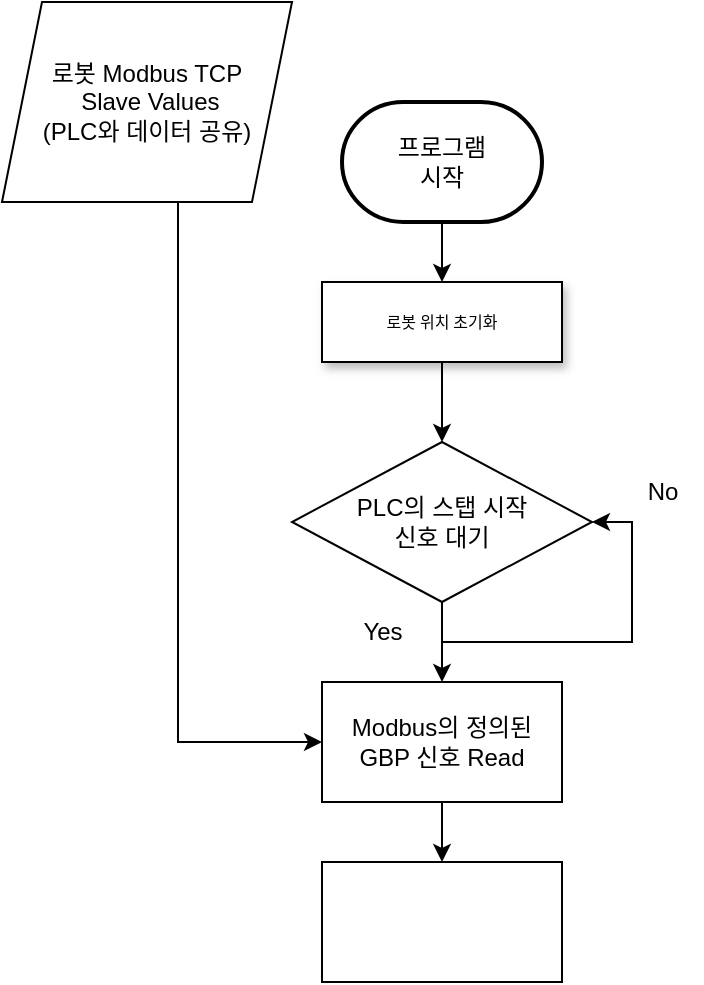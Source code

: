 <mxfile version="21.7.2" type="github">
  <diagram name="Page-1" id="edf60f1a-56cd-e834-aa8a-f176f3a09ee4">
    <mxGraphModel dx="1434" dy="750" grid="1" gridSize="10" guides="1" tooltips="1" connect="1" arrows="1" fold="1" page="1" pageScale="1" pageWidth="1100" pageHeight="850" background="none" math="0" shadow="0">
      <root>
        <mxCell id="0" />
        <mxCell id="1" parent="0" />
        <mxCell id="Onwb_rKvrAMNe6CG3988-57" style="edgeStyle=orthogonalEdgeStyle;rounded=0;orthogonalLoop=1;jettySize=auto;html=1;exitX=0.5;exitY=1;exitDx=0;exitDy=0;exitPerimeter=0;entryX=0.5;entryY=0;entryDx=0;entryDy=0;" edge="1" parent="1" source="Onwb_rKvrAMNe6CG3988-2" target="Onwb_rKvrAMNe6CG3988-49">
          <mxGeometry relative="1" as="geometry" />
        </mxCell>
        <mxCell id="Onwb_rKvrAMNe6CG3988-2" value="프로그램&lt;br&gt;시작" style="strokeWidth=2;html=1;shape=mxgraph.flowchart.terminator;whiteSpace=wrap;" vertex="1" parent="1">
          <mxGeometry x="255" y="110" width="100" height="60" as="geometry" />
        </mxCell>
        <mxCell id="Onwb_rKvrAMNe6CG3988-58" style="edgeStyle=orthogonalEdgeStyle;rounded=0;orthogonalLoop=1;jettySize=auto;html=1;entryX=0.5;entryY=0;entryDx=0;entryDy=0;exitX=0.5;exitY=1;exitDx=0;exitDy=0;" edge="1" parent="1" source="Onwb_rKvrAMNe6CG3988-49" target="Onwb_rKvrAMNe6CG3988-80">
          <mxGeometry relative="1" as="geometry">
            <mxPoint x="407.5" y="270" as="targetPoint" />
          </mxGeometry>
        </mxCell>
        <mxCell id="Onwb_rKvrAMNe6CG3988-49" value="로봇 위치 초기화" style="whiteSpace=wrap;html=1;rounded=0;shadow=1;labelBackgroundColor=none;strokeWidth=1;fontFamily=Verdana;fontSize=8;align=center;" vertex="1" parent="1">
          <mxGeometry x="245" y="200" width="120" height="40" as="geometry" />
        </mxCell>
        <mxCell id="Onwb_rKvrAMNe6CG3988-86" value="" style="edgeStyle=orthogonalEdgeStyle;rounded=0;orthogonalLoop=1;jettySize=auto;html=1;" edge="1" parent="1" source="Onwb_rKvrAMNe6CG3988-77" target="Onwb_rKvrAMNe6CG3988-85">
          <mxGeometry relative="1" as="geometry" />
        </mxCell>
        <mxCell id="Onwb_rKvrAMNe6CG3988-77" value="Modbus의 정의된 GBP 신호 Read" style="whiteSpace=wrap;html=1;" vertex="1" parent="1">
          <mxGeometry x="245" y="400" width="120" height="60" as="geometry" />
        </mxCell>
        <mxCell id="Onwb_rKvrAMNe6CG3988-78" value="" style="edgeStyle=orthogonalEdgeStyle;rounded=0;orthogonalLoop=1;jettySize=auto;html=1;entryX=1;entryY=0.5;entryDx=0;entryDy=0;exitX=0.5;exitY=1;exitDx=0;exitDy=0;" edge="1" parent="1" source="Onwb_rKvrAMNe6CG3988-80" target="Onwb_rKvrAMNe6CG3988-80">
          <mxGeometry relative="1" as="geometry">
            <mxPoint x="305" y="400" as="targetPoint" />
          </mxGeometry>
        </mxCell>
        <mxCell id="Onwb_rKvrAMNe6CG3988-79" style="edgeStyle=orthogonalEdgeStyle;rounded=0;orthogonalLoop=1;jettySize=auto;html=1;entryX=0.5;entryY=0;entryDx=0;entryDy=0;" edge="1" parent="1" source="Onwb_rKvrAMNe6CG3988-80" target="Onwb_rKvrAMNe6CG3988-77">
          <mxGeometry relative="1" as="geometry" />
        </mxCell>
        <mxCell id="Onwb_rKvrAMNe6CG3988-80" value="PLC의 스탭 시작 &lt;br&gt;신호 대기" style="rhombus;whiteSpace=wrap;html=1;" vertex="1" parent="1">
          <mxGeometry x="230" y="280" width="150" height="80" as="geometry" />
        </mxCell>
        <mxCell id="Onwb_rKvrAMNe6CG3988-81" value="No" style="text;html=1;align=center;verticalAlign=middle;resizable=0;points=[];autosize=1;strokeColor=none;fillColor=none;" vertex="1" parent="1">
          <mxGeometry x="395" y="290" width="40" height="30" as="geometry" />
        </mxCell>
        <mxCell id="Onwb_rKvrAMNe6CG3988-82" value="Yes" style="text;html=1;align=center;verticalAlign=middle;resizable=0;points=[];autosize=1;strokeColor=none;fillColor=none;" vertex="1" parent="1">
          <mxGeometry x="255" y="360" width="40" height="30" as="geometry" />
        </mxCell>
        <mxCell id="Onwb_rKvrAMNe6CG3988-84" style="edgeStyle=orthogonalEdgeStyle;rounded=0;orthogonalLoop=1;jettySize=auto;html=1;exitX=0.5;exitY=1;exitDx=0;exitDy=0;entryX=0;entryY=0.5;entryDx=0;entryDy=0;" edge="1" parent="1" source="Onwb_rKvrAMNe6CG3988-83" target="Onwb_rKvrAMNe6CG3988-77">
          <mxGeometry relative="1" as="geometry">
            <mxPoint x="520" y="440" as="targetPoint" />
            <Array as="points">
              <mxPoint x="173" y="430" />
            </Array>
          </mxGeometry>
        </mxCell>
        <mxCell id="Onwb_rKvrAMNe6CG3988-83" value="로봇 Modbus TCP&lt;br&gt;&amp;nbsp;Slave Values&lt;br&gt;(PLC와 데이터 공유)" style="shape=parallelogram;perimeter=parallelogramPerimeter;whiteSpace=wrap;html=1;fixedSize=1;" vertex="1" parent="1">
          <mxGeometry x="85" y="60" width="145" height="100" as="geometry" />
        </mxCell>
        <mxCell id="Onwb_rKvrAMNe6CG3988-85" value="" style="whiteSpace=wrap;html=1;" vertex="1" parent="1">
          <mxGeometry x="245" y="490" width="120" height="60" as="geometry" />
        </mxCell>
      </root>
    </mxGraphModel>
  </diagram>
</mxfile>
